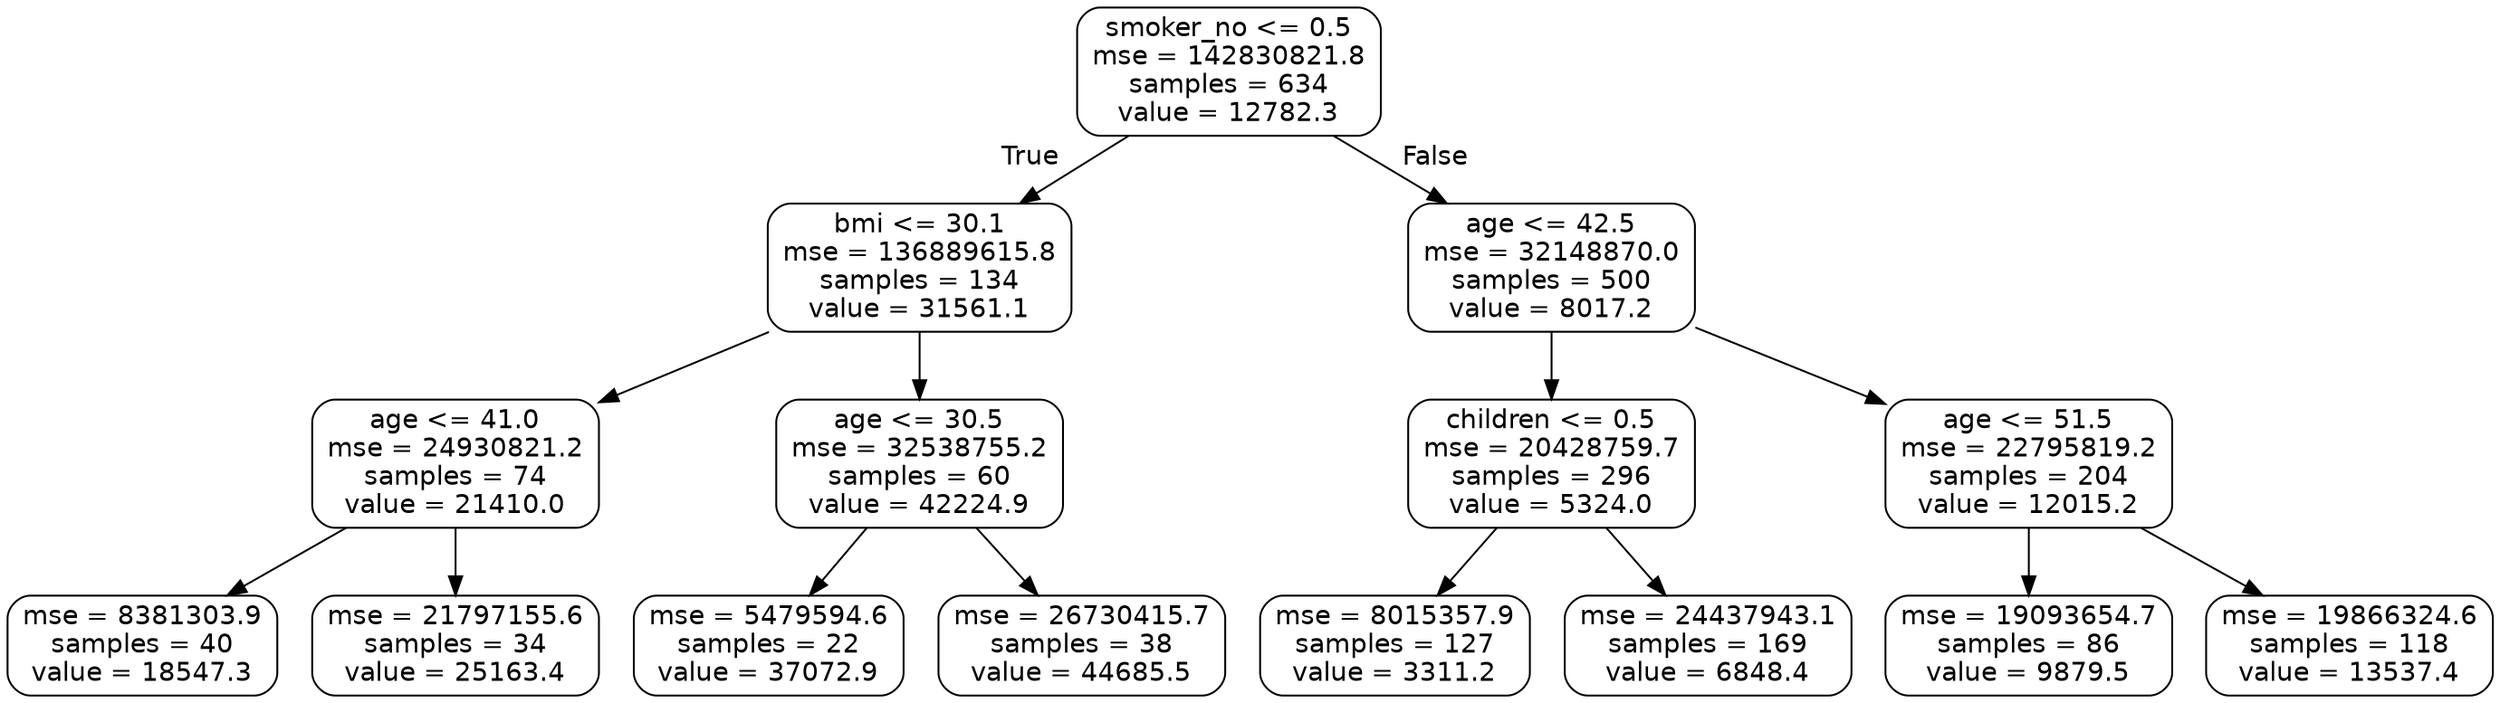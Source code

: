 digraph Tree {
node [shape=box, style="rounded", color="black", fontname=helvetica] ;
edge [fontname=helvetica] ;
0 [label="smoker_no <= 0.5\nmse = 142830821.8\nsamples = 634\nvalue = 12782.3"] ;
1 [label="bmi <= 30.1\nmse = 136889615.8\nsamples = 134\nvalue = 31561.1"] ;
0 -> 1 [labeldistance=2.5, labelangle=45, headlabel="True"] ;
2 [label="age <= 41.0\nmse = 24930821.2\nsamples = 74\nvalue = 21410.0"] ;
1 -> 2 ;
3 [label="mse = 8381303.9\nsamples = 40\nvalue = 18547.3"] ;
2 -> 3 ;
4 [label="mse = 21797155.6\nsamples = 34\nvalue = 25163.4"] ;
2 -> 4 ;
5 [label="age <= 30.5\nmse = 32538755.2\nsamples = 60\nvalue = 42224.9"] ;
1 -> 5 ;
6 [label="mse = 5479594.6\nsamples = 22\nvalue = 37072.9"] ;
5 -> 6 ;
7 [label="mse = 26730415.7\nsamples = 38\nvalue = 44685.5"] ;
5 -> 7 ;
8 [label="age <= 42.5\nmse = 32148870.0\nsamples = 500\nvalue = 8017.2"] ;
0 -> 8 [labeldistance=2.5, labelangle=-45, headlabel="False"] ;
9 [label="children <= 0.5\nmse = 20428759.7\nsamples = 296\nvalue = 5324.0"] ;
8 -> 9 ;
10 [label="mse = 8015357.9\nsamples = 127\nvalue = 3311.2"] ;
9 -> 10 ;
11 [label="mse = 24437943.1\nsamples = 169\nvalue = 6848.4"] ;
9 -> 11 ;
12 [label="age <= 51.5\nmse = 22795819.2\nsamples = 204\nvalue = 12015.2"] ;
8 -> 12 ;
13 [label="mse = 19093654.7\nsamples = 86\nvalue = 9879.5"] ;
12 -> 13 ;
14 [label="mse = 19866324.6\nsamples = 118\nvalue = 13537.4"] ;
12 -> 14 ;
}